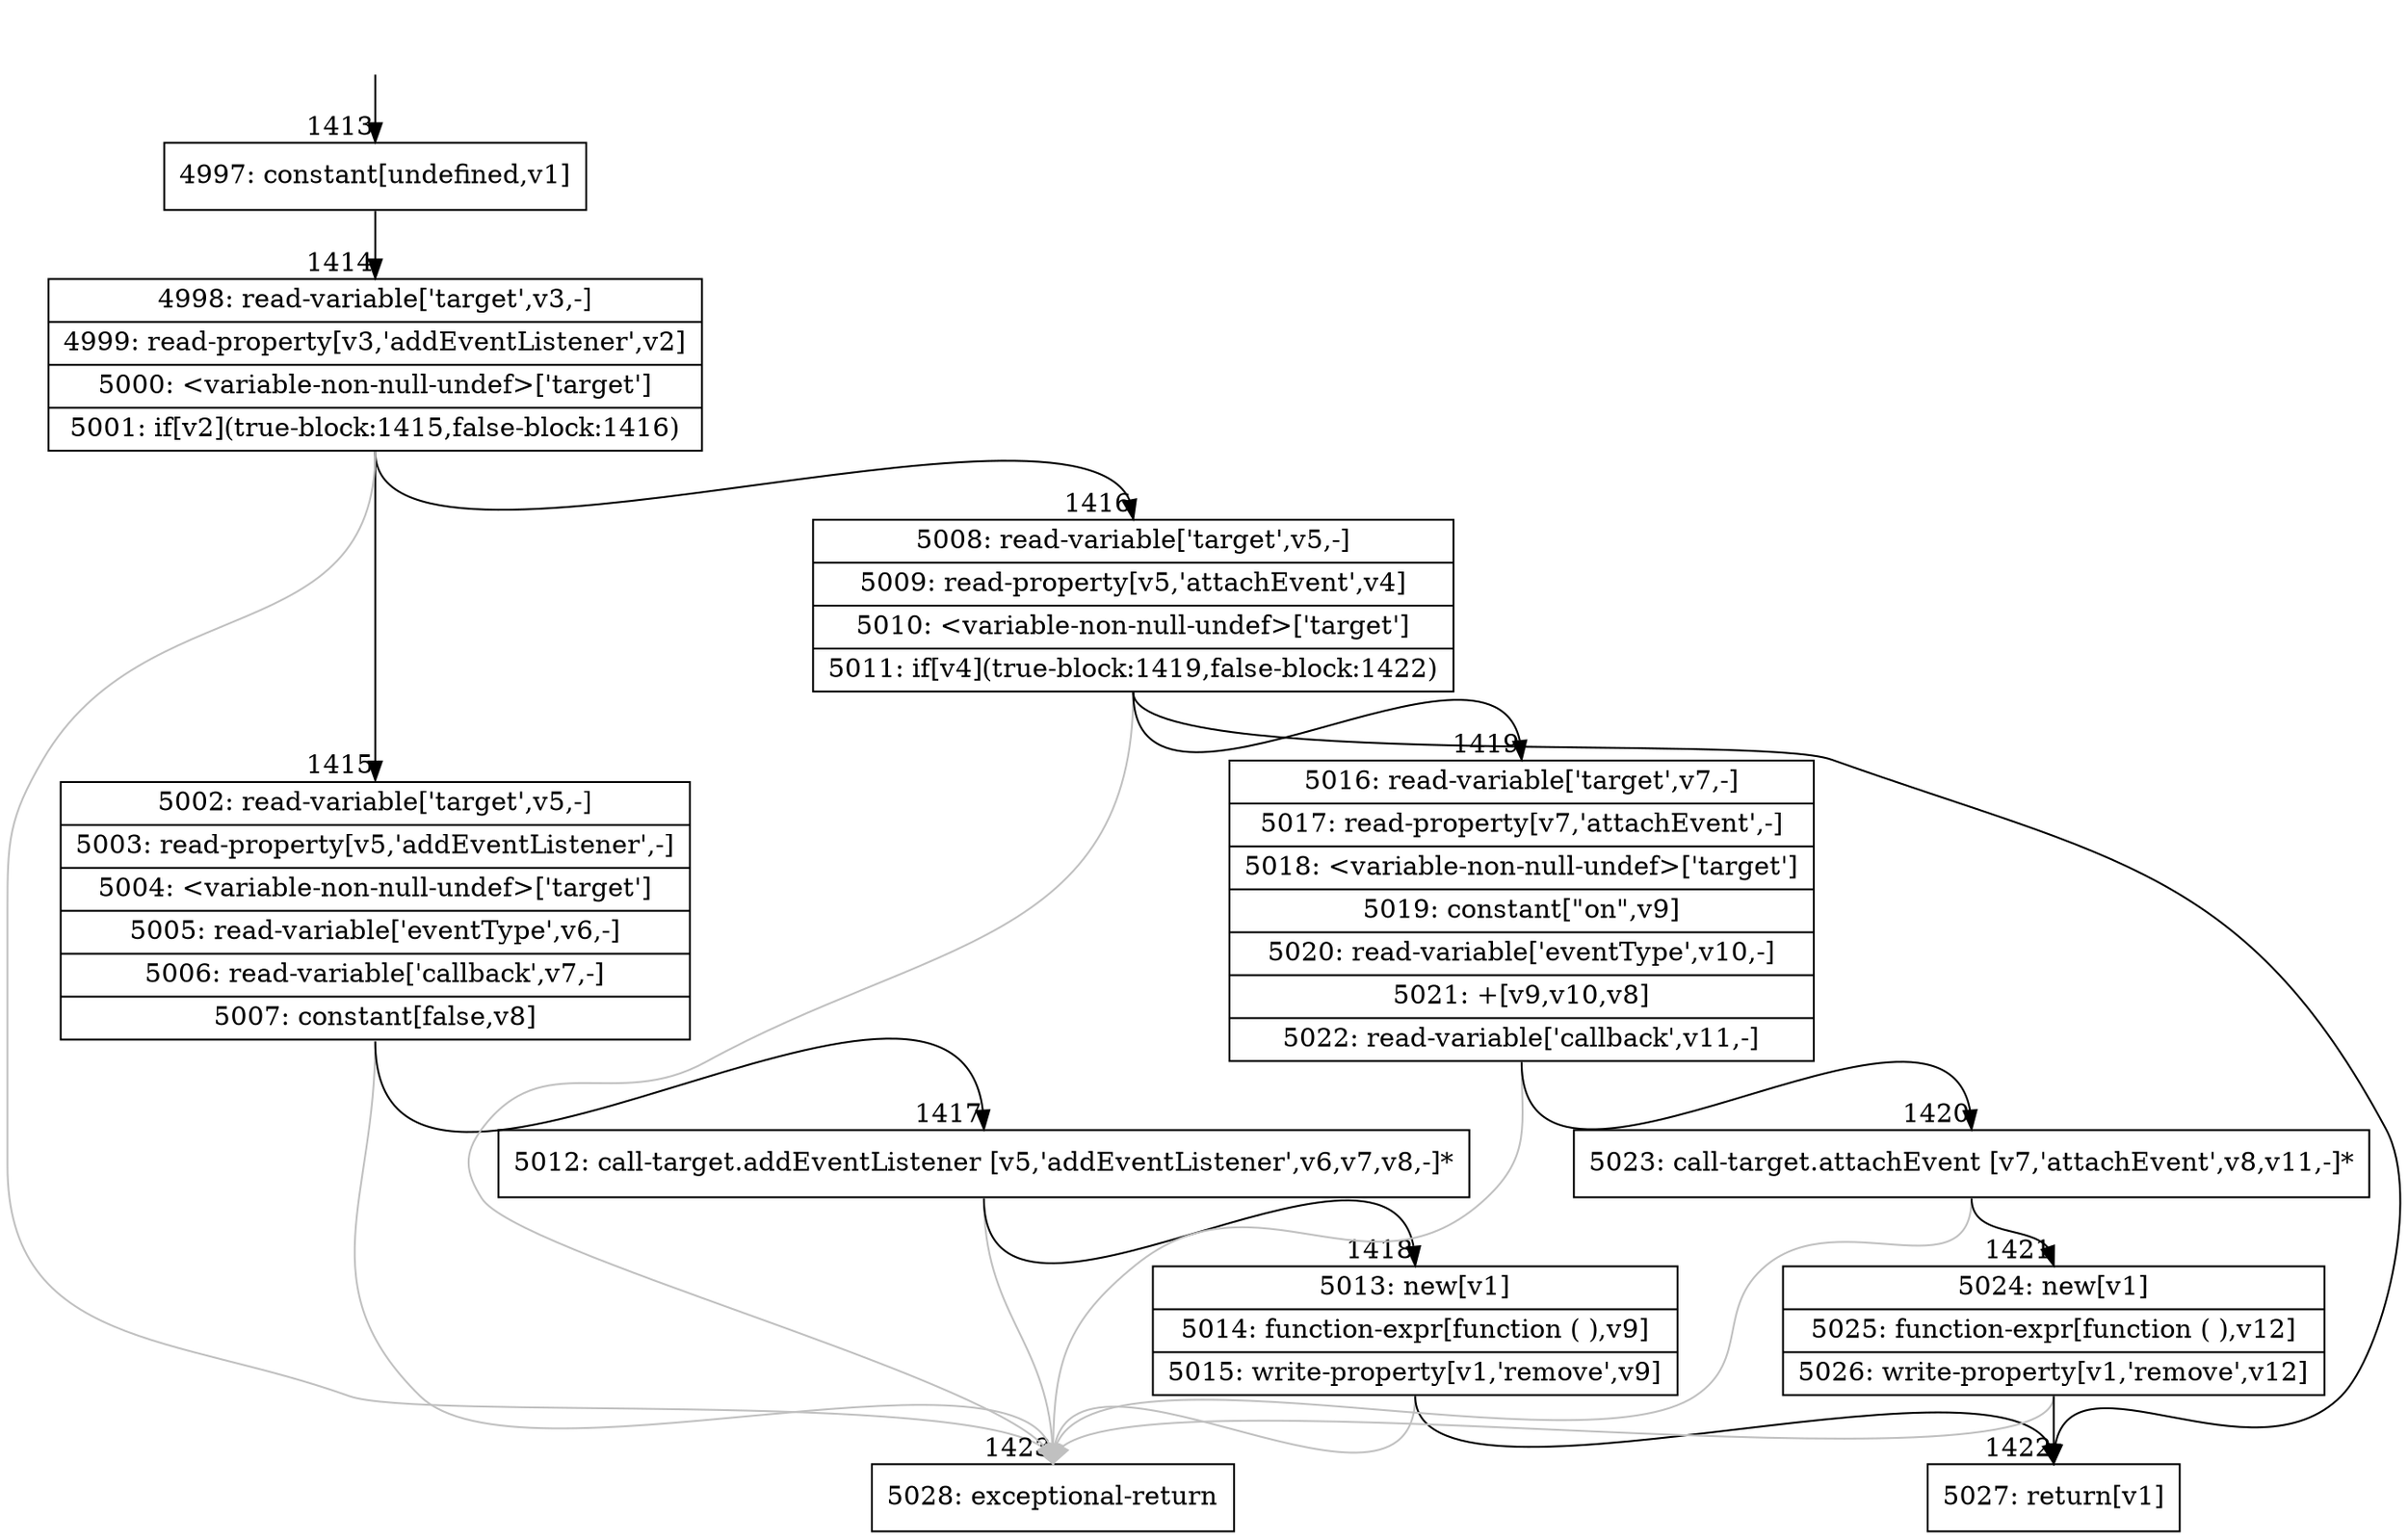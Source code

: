 digraph {
rankdir="TD"
BB_entry86[shape=none,label=""];
BB_entry86 -> BB1413 [tailport=s, headport=n, headlabel="    1413"]
BB1413 [shape=record label="{4997: constant[undefined,v1]}" ] 
BB1413 -> BB1414 [tailport=s, headport=n, headlabel="      1414"]
BB1414 [shape=record label="{4998: read-variable['target',v3,-]|4999: read-property[v3,'addEventListener',v2]|5000: \<variable-non-null-undef\>['target']|5001: if[v2](true-block:1415,false-block:1416)}" ] 
BB1414 -> BB1415 [tailport=s, headport=n, headlabel="      1415"]
BB1414 -> BB1416 [tailport=s, headport=n, headlabel="      1416"]
BB1414 -> BB1423 [tailport=s, headport=n, color=gray, headlabel="      1423"]
BB1415 [shape=record label="{5002: read-variable['target',v5,-]|5003: read-property[v5,'addEventListener',-]|5004: \<variable-non-null-undef\>['target']|5005: read-variable['eventType',v6,-]|5006: read-variable['callback',v7,-]|5007: constant[false,v8]}" ] 
BB1415 -> BB1417 [tailport=s, headport=n, headlabel="      1417"]
BB1415 -> BB1423 [tailport=s, headport=n, color=gray]
BB1416 [shape=record label="{5008: read-variable['target',v5,-]|5009: read-property[v5,'attachEvent',v4]|5010: \<variable-non-null-undef\>['target']|5011: if[v4](true-block:1419,false-block:1422)}" ] 
BB1416 -> BB1419 [tailport=s, headport=n, headlabel="      1419"]
BB1416 -> BB1422 [tailport=s, headport=n, headlabel="      1422"]
BB1416 -> BB1423 [tailport=s, headport=n, color=gray]
BB1417 [shape=record label="{5012: call-target.addEventListener [v5,'addEventListener',v6,v7,v8,-]*}" ] 
BB1417 -> BB1418 [tailport=s, headport=n, headlabel="      1418"]
BB1417 -> BB1423 [tailport=s, headport=n, color=gray]
BB1418 [shape=record label="{5013: new[v1]|5014: function-expr[function ( ),v9]|5015: write-property[v1,'remove',v9]}" ] 
BB1418 -> BB1422 [tailport=s, headport=n]
BB1418 -> BB1423 [tailport=s, headport=n, color=gray]
BB1419 [shape=record label="{5016: read-variable['target',v7,-]|5017: read-property[v7,'attachEvent',-]|5018: \<variable-non-null-undef\>['target']|5019: constant[\"on\",v9]|5020: read-variable['eventType',v10,-]|5021: +[v9,v10,v8]|5022: read-variable['callback',v11,-]}" ] 
BB1419 -> BB1420 [tailport=s, headport=n, headlabel="      1420"]
BB1419 -> BB1423 [tailport=s, headport=n, color=gray]
BB1420 [shape=record label="{5023: call-target.attachEvent [v7,'attachEvent',v8,v11,-]*}" ] 
BB1420 -> BB1421 [tailport=s, headport=n, headlabel="      1421"]
BB1420 -> BB1423 [tailport=s, headport=n, color=gray]
BB1421 [shape=record label="{5024: new[v1]|5025: function-expr[function ( ),v12]|5026: write-property[v1,'remove',v12]}" ] 
BB1421 -> BB1422 [tailport=s, headport=n]
BB1421 -> BB1423 [tailport=s, headport=n, color=gray]
BB1422 [shape=record label="{5027: return[v1]}" ] 
BB1423 [shape=record label="{5028: exceptional-return}" ] 
//#$~ 2592
}
